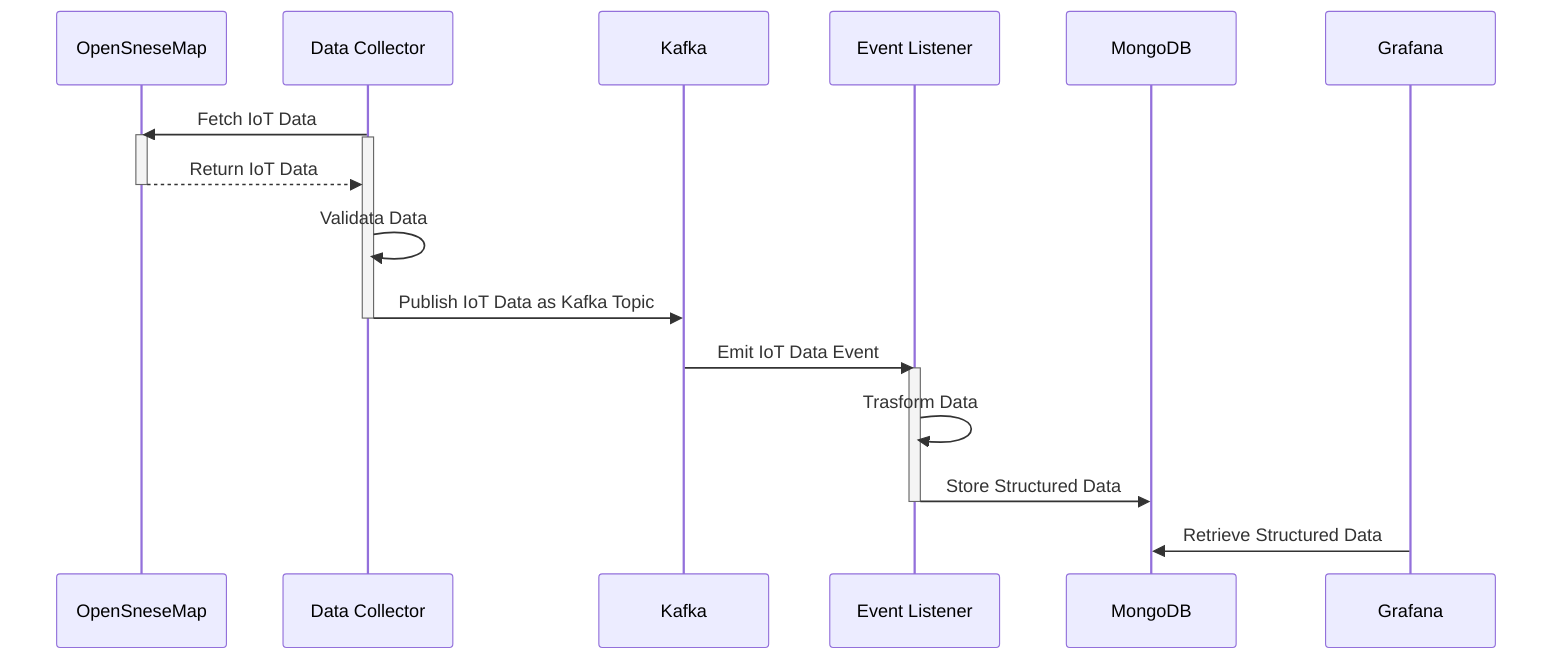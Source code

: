 sequenceDiagram
    participant OS as OpenSneseMap
    participant DC as Data Collector
    participant KK as Kafka
    participant EL as Event Listener
    participant DB as MongoDB
    participant GN as Grafana

    DC->>OS: Fetch IoT Data
    activate OS
    activate DC
    OS-->>DC: Return IoT Data
    deactivate OS
    DC->>DC: Validata Data
    DC->>KK: Publish IoT Data as Kafka Topic
    deactivate DC
    KK->>EL: Emit IoT Data Event
    activate EL
    EL->>EL: Trasform Data
    EL->>DB: Store Structured Data
    deactivate EL
    GN->>DB: Retrieve Structured Data